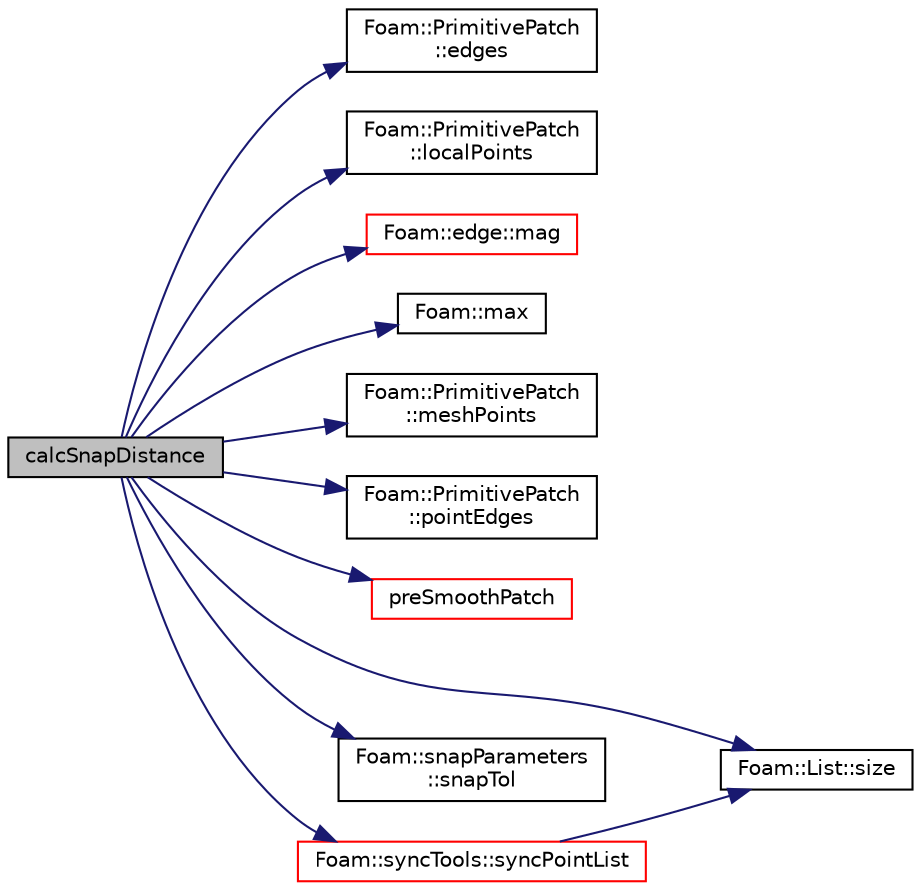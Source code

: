 digraph "calcSnapDistance"
{
  bgcolor="transparent";
  edge [fontname="Helvetica",fontsize="10",labelfontname="Helvetica",labelfontsize="10"];
  node [fontname="Helvetica",fontsize="10",shape=record];
  rankdir="LR";
  Node1098 [label="calcSnapDistance",height=0.2,width=0.4,color="black", fillcolor="grey75", style="filled", fontcolor="black"];
  Node1098 -> Node1099 [color="midnightblue",fontsize="10",style="solid",fontname="Helvetica"];
  Node1099 [label="Foam::PrimitivePatch\l::edges",height=0.2,width=0.4,color="black",URL="$a28693.html#a21d764179912ddda5c6f95193c289846",tooltip="Return list of edges, address into LOCAL point list. "];
  Node1098 -> Node1100 [color="midnightblue",fontsize="10",style="solid",fontname="Helvetica"];
  Node1100 [label="Foam::PrimitivePatch\l::localPoints",height=0.2,width=0.4,color="black",URL="$a28693.html#aca6c65ee2831bb6795149af7635640a2",tooltip="Return pointField of points in patch. "];
  Node1098 -> Node1101 [color="midnightblue",fontsize="10",style="solid",fontname="Helvetica"];
  Node1101 [label="Foam::edge::mag",height=0.2,width=0.4,color="red",URL="$a28361.html#a4e7462523832986fec7cf4e862ccc6fd",tooltip="Return scalar magnitude. "];
  Node1098 -> Node1107 [color="midnightblue",fontsize="10",style="solid",fontname="Helvetica"];
  Node1107 [label="Foam::max",height=0.2,width=0.4,color="black",URL="$a21851.html#ac993e906cf2774ae77e666bc24e81733"];
  Node1098 -> Node1108 [color="midnightblue",fontsize="10",style="solid",fontname="Helvetica"];
  Node1108 [label="Foam::PrimitivePatch\l::meshPoints",height=0.2,width=0.4,color="black",URL="$a28693.html#a52e3a457780fe74b31d39dc046bce1d8",tooltip="Return labelList of mesh points in patch. They are constructed. "];
  Node1098 -> Node1109 [color="midnightblue",fontsize="10",style="solid",fontname="Helvetica"];
  Node1109 [label="Foam::PrimitivePatch\l::pointEdges",height=0.2,width=0.4,color="black",URL="$a28693.html#a219060536b044c749e6178283665d632",tooltip="Return point-edge addressing. "];
  Node1098 -> Node1110 [color="midnightblue",fontsize="10",style="solid",fontname="Helvetica"];
  Node1110 [label="preSmoothPatch",height=0.2,width=0.4,color="red",URL="$a25921.html#a5328524e4037f1f8ecb542c16492d6b9",tooltip="Smooth the mesh (patch and internal) to increase visibility. "];
  Node1098 -> Node1186 [color="midnightblue",fontsize="10",style="solid",fontname="Helvetica"];
  Node1186 [label="Foam::List::size",height=0.2,width=0.4,color="black",URL="$a26833.html#a8a5f6fa29bd4b500caf186f60245b384",tooltip="Override size to be inconsistent with allocated storage. "];
  Node1098 -> Node1642 [color="midnightblue",fontsize="10",style="solid",fontname="Helvetica"];
  Node1642 [label="Foam::snapParameters\l::snapTol",height=0.2,width=0.4,color="black",URL="$a25905.html#a1d4837baf9322a422efc36b0e50671b0",tooltip="Relative distance for points to be attracted by surface. "];
  Node1098 -> Node1185 [color="midnightblue",fontsize="10",style="solid",fontname="Helvetica"];
  Node1185 [label="Foam::syncTools::syncPointList",height=0.2,width=0.4,color="red",URL="$a28657.html#a197ed77a9101bdfb37253bd3f507c017",tooltip="Synchronize values on all mesh points. "];
  Node1185 -> Node1186 [color="midnightblue",fontsize="10",style="solid",fontname="Helvetica"];
}
